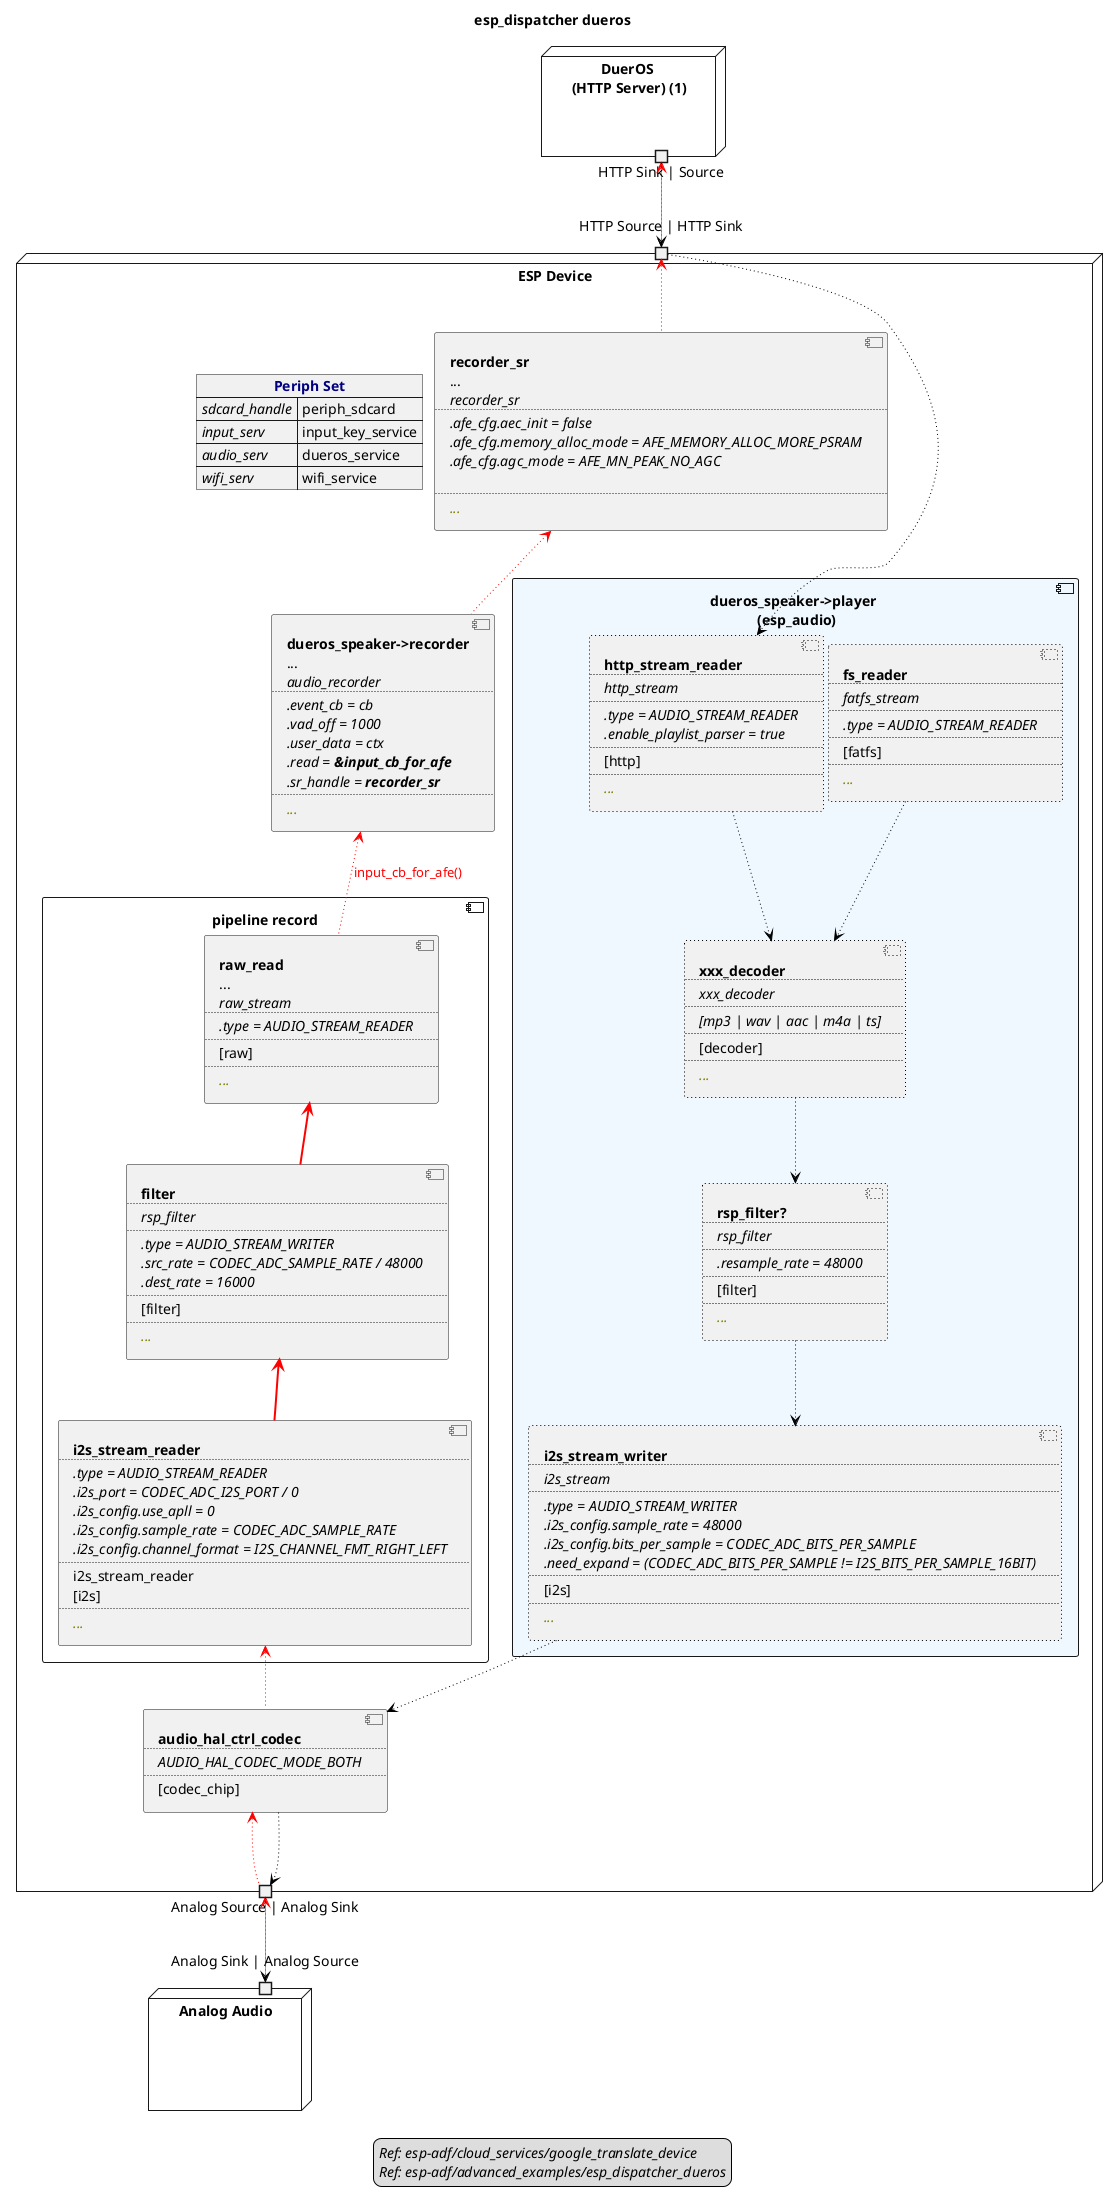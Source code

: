 ﻿@startuml esp_dispatcher_dueros
title esp_dispatcher dueros
allowmixing

legend
//Ref: esp-adf/cloud_services/google_translate_device//
//Ref: esp-adf/advanced_examples/esp_dispatcher_dueros//
end legend

node "DuerOS \n(HTTP Server) (1)" as DuerOS  {
    portout "HTTP Sink | Source" as DuerOSHTTPSinkSource
} 

node "ESP Device" as ESPDevice  {

    json "<b><color navy>Periph Set" as periph_set {
        "<i>sdcard_handle" : "periph_sdcard",
        "<i>input_serv" : "input_key_service",
        "<i>audio_serv" : "dueros_service",
        "<i>wifi_serv"  : "wifi_service"
    }
    
    portin "HTTP Source | HTTP Sink" as HTTPSourceSink
    
    component audio_recorder [
        <b>dueros_speaker->recorder
        ...            
        <i>audio_recorder
        ....
        <i>.event_cb = cb
        <i>.vad_off = 1000
        <i>.user_data = ctx
        <i>.read = **&input_cb_for_afe**
        <i>.sr_handle = **recorder_sr**
        ....
        <i><color olive>...
    ]

    component recorder_sr [
        <b>recorder_sr
        ...            
        <i>recorder_sr
        ....
        <i>.afe_cfg.aec_init = false
        <i>.afe_cfg.memory_alloc_mode = AFE_MEMORY_ALLOC_MORE_PSRAM
        <i>.afe_cfg.agc_mode = AFE_MN_PEAK_NO_AGC
        
        ....
        <i><color olive>...
    ]

    component "pipeline record" as pipeline_record {

        component raw_read [
            <b>raw_read
            ...            
            <i>raw_stream
            ....
            <i>.type = AUDIO_STREAM_READER
            ....
            [raw]
            ....
            <i><color olive>...
        ]

        component filter [
            <b>filter
            ....
            <i>rsp_filter
            ....
            <i>.type = AUDIO_STREAM_WRITER
            <i>.src_rate = CODEC_ADC_SAMPLE_RATE / 48000
            <i>.dest_rate = 16000
            ....
            [filter]
            ....
            <i><color olive>...
        ]

        component i2s_stream_reader [
            <b>i2s_stream_reader
            ....
            <i>.type = AUDIO_STREAM_READER
            <i>.i2s_port = CODEC_ADC_I2S_PORT / 0
            <i>.i2s_config.use_apll = 0
            <i>.i2s_config.sample_rate = CODEC_ADC_SAMPLE_RATE
            <i>.i2s_config.channel_format = I2S_CHANNEL_FMT_RIGHT_LEFT
            ....
            i2s_stream_reader
            [i2s]
            ....
            <i><color olive>...
        ]
    }

    component "dueros_speaker->player \n (esp_audio)" as esp_audio  #aliceblue {

        component fs_reader #line:black;line.dotted;text:black [
            <b>fs_reader
            ....
            <i>fatfs_stream
            ....
            <i>.type = AUDIO_STREAM_READER
            ....
            [fatfs]
            ....
            <i><color olive>...
        ]

        component http_stream_reader #line:black;line.dotted;text:black [
            <b>http_stream_reader
            ....
            <i>http_stream
            ....
            <i>.type = AUDIO_STREAM_READER
            <i>.enable_playlist_parser = true
            ....
            [http]
            ....
            <i><color olive>...
        ]

        component xxx_decoder #line:black;line.dotted;text:black [
            <b>xxx_decoder
            ....
            <i>xxx_decoder
            ....
            <i>[mp3 | wav | aac | m4a | ts]
            ....
            [decoder]
            ....
            <i><color olive>...
        ]

        component rsp_filter #line:black;line.dotted;text:black [
            <b>rsp_filter?
            ....
            <i>rsp_filter
            ....
            <i>.resample_rate = 48000
            ....
            [filter]
            ....
            <i><color olive>...
        ]

        component i2s_stream_writer #line:black;line.dotted;text:black [
            <b>i2s_stream_writer
            ....
            <i>i2s_stream
            ....
            <i>.type = AUDIO_STREAM_WRITER
            <i>.i2s_config.sample_rate = 48000
            <i>.i2s_config.bits_per_sample = CODEC_ADC_BITS_PER_SAMPLE
            <i>.need_expand = (CODEC_ADC_BITS_PER_SAMPLE != I2S_BITS_PER_SAMPLE_16BIT)
            ....
            [i2s]
            ....
            <i><color olive>...
        ]
    }

    component HALCodec [
        <b>audio_hal_ctrl_codec
        ....
        <i>AUDIO_HAL_CODEC_MODE_BOTH
        ....
        [codec_chip]
    ]

    portout "Analog Source | Analog Sink" as AnalogSourceSink
} 

node "Analog Audio" as AnalogAudio  {
    portin "Analog Sink | Analog Source" as AnalogSinkSource
}

'record
DuerOSHTTPSinkSource <-- HTTPSourceSink       #line:red;line.dotted;text:red
HTTPSourceSink  <-- recorder_sr          #line:red;line.dotted;text:red

recorder_sr     <-- audio_recorder      #line:red;line.dotted;text:red
audio_recorder  <-- raw_read            #line:red;line.dotted;text:red : input_cb_for_afe()

raw_read           <-- filter            #line:red;line.bold;text:red
filter             <-- i2s_stream_reader #line:red;line.bold;text:red
i2s_stream_reader  <-- HALCodec          #line:red;line.dotted;text:red
HALCodec           <-- AnalogSourceSink  #line:red;line.dotted;text:red

AnalogSourceSink <-- AnalogSinkSource   #line:red;line.dotted;text:red


'play
DuerOSHTTPSinkSource --> HTTPSourceSink    #line:black;line.dotted;text:black

HTTPSourceSink     --> http_stream_reader  #line:black;line.dotted;text:black
http_stream_reader --> xxx_decoder         #line:black;line.dotted;text:black
fs_reader          --> xxx_decoder         #line:black;line.dotted;text:black
xxx_decoder        --> rsp_filter          #line:black;line.dotted;text:black
rsp_filter         --> i2s_stream_writer   #line:black;line.dotted;text:black
i2s_stream_writer  --> HALCodec            #line:black;line.dotted;text:black
HALCodec   --> AnalogSourceSink            #line:black;line.dotted;text:black

AnalogSourceSink --> AnalogSinkSource    #line:black;line.dotted;text:black

@enduml